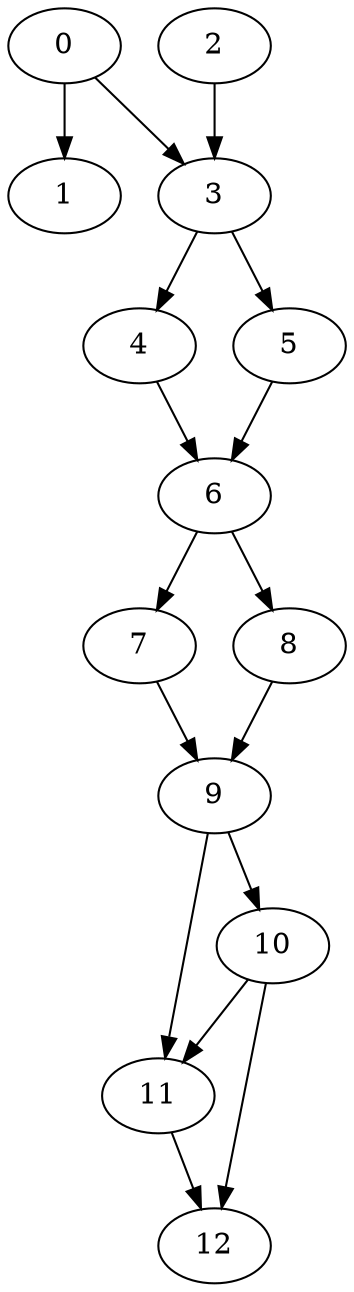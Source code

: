 digraph {
	0
	1
	2
	3
	4
	5
	6
	7
	8
	9
	10
	11
	12
	0 -> 3
	2 -> 3
	3 -> 4
	3 -> 5
	5 -> 6
	4 -> 6
	7 -> 9
	8 -> 9
	9 -> 10
	9 -> 11
	10 -> 11
	0 -> 1
	10 -> 12
	11 -> 12
	6 -> 7
	6 -> 8
}

